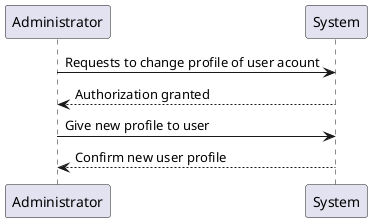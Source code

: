 @startuml
'https://plantuml.com/sequence-diagram


Administrator -> System: Requests to change profile of user acount
Administrator <-- System: Authorization granted
Administrator -> System: Give new profile to user
Administrator <-- System: Confirm new user profile
@enduml